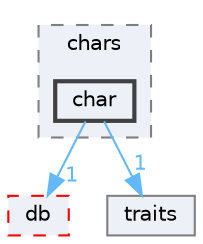 digraph "src/OpenFOAM/primitives/chars/char"
{
 // LATEX_PDF_SIZE
  bgcolor="transparent";
  edge [fontname=Helvetica,fontsize=10,labelfontname=Helvetica,labelfontsize=10];
  node [fontname=Helvetica,fontsize=10,shape=box,height=0.2,width=0.4];
  compound=true
  subgraph clusterdir_88dabb3705a9b13be16987836626f570 {
    graph [ bgcolor="#edf0f7", pencolor="grey50", label="chars", fontname=Helvetica,fontsize=10 style="filled,dashed", URL="dir_88dabb3705a9b13be16987836626f570.html",tooltip=""]
  dir_b72a213ac07dc1b89a09be84bf58c8ad [label="char", fillcolor="#edf0f7", color="grey25", style="filled,bold", URL="dir_b72a213ac07dc1b89a09be84bf58c8ad.html",tooltip=""];
  }
  dir_63c634f7a7cfd679ac26c67fb30fc32f [label="db", fillcolor="#edf0f7", color="red", style="filled,dashed", URL="dir_63c634f7a7cfd679ac26c67fb30fc32f.html",tooltip=""];
  dir_e46438c88d14724c9114690b543855a0 [label="traits", fillcolor="#edf0f7", color="grey50", style="filled", URL="dir_e46438c88d14724c9114690b543855a0.html",tooltip=""];
  dir_b72a213ac07dc1b89a09be84bf58c8ad->dir_63c634f7a7cfd679ac26c67fb30fc32f [headlabel="1", labeldistance=1.5 headhref="dir_000462_000817.html" href="dir_000462_000817.html" color="steelblue1" fontcolor="steelblue1"];
  dir_b72a213ac07dc1b89a09be84bf58c8ad->dir_e46438c88d14724c9114690b543855a0 [headlabel="1", labeldistance=1.5 headhref="dir_000462_004092.html" href="dir_000462_004092.html" color="steelblue1" fontcolor="steelblue1"];
}
